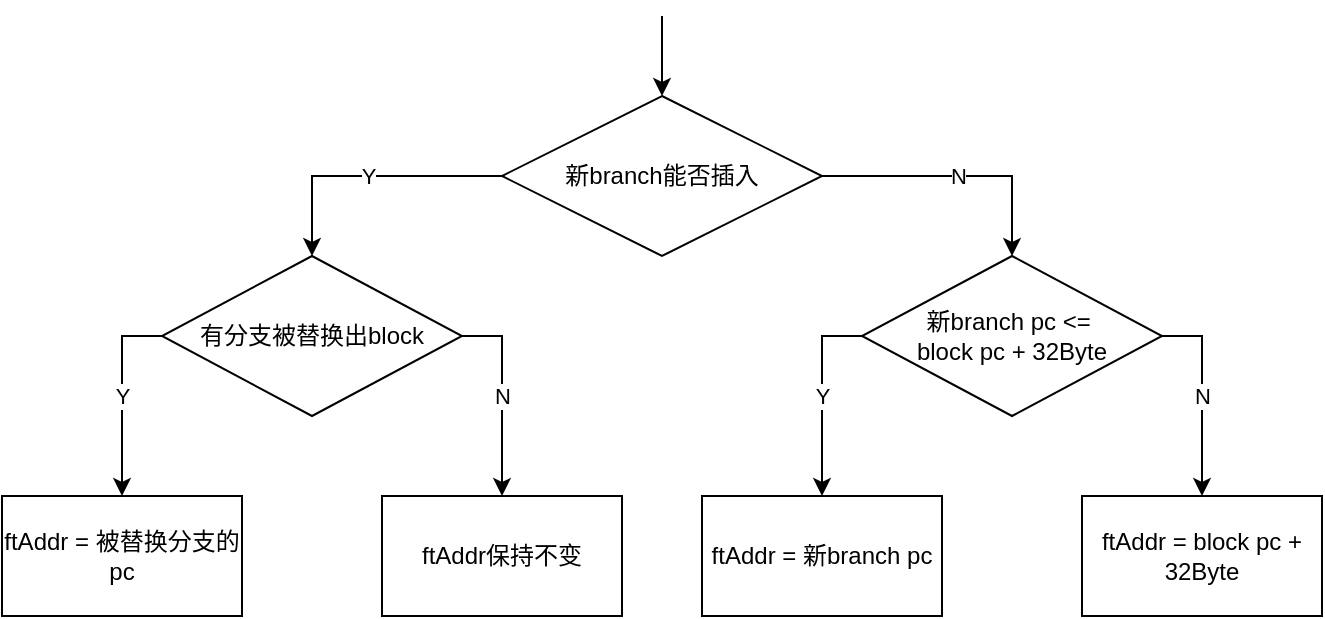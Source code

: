 <mxfile version="13.9.9" type="device"><diagram id="GA_rHhinGVTLYxNUEiyc" name="第 1 页"><mxGraphModel dx="1024" dy="592" grid="1" gridSize="10" guides="1" tooltips="1" connect="1" arrows="1" fold="1" page="1" pageScale="1" pageWidth="1169" pageHeight="827" math="0" shadow="0"><root><mxCell id="0"/><mxCell id="1" parent="0"/><mxCell id="_dJbANCz7AriAXTMyq4w-18" value="N" style="edgeStyle=orthogonalEdgeStyle;rounded=0;orthogonalLoop=1;jettySize=auto;html=1;exitX=1;exitY=0.5;exitDx=0;exitDy=0;entryX=0.5;entryY=0;entryDx=0;entryDy=0;" parent="1" source="_dJbANCz7AriAXTMyq4w-1" target="_dJbANCz7AriAXTMyq4w-3" edge="1"><mxGeometry relative="1" as="geometry"/></mxCell><mxCell id="_dJbANCz7AriAXTMyq4w-19" value="Y" style="edgeStyle=orthogonalEdgeStyle;rounded=0;orthogonalLoop=1;jettySize=auto;html=1;exitX=0;exitY=0.5;exitDx=0;exitDy=0;entryX=0.5;entryY=0;entryDx=0;entryDy=0;" parent="1" source="_dJbANCz7AriAXTMyq4w-1" target="_dJbANCz7AriAXTMyq4w-11" edge="1"><mxGeometry relative="1" as="geometry"/></mxCell><mxCell id="_dJbANCz7AriAXTMyq4w-1" value="新branch能否插入" style="rhombus;whiteSpace=wrap;html=1;" parent="1" vertex="1"><mxGeometry x="320" y="160" width="160" height="80" as="geometry"/></mxCell><mxCell id="_dJbANCz7AriAXTMyq4w-2" value="ftAddr = block pc + 32Byte" style="rounded=0;whiteSpace=wrap;html=1;" parent="1" vertex="1"><mxGeometry x="610" y="360" width="120" height="60" as="geometry"/></mxCell><mxCell id="_dJbANCz7AriAXTMyq4w-8" value="N" style="edgeStyle=orthogonalEdgeStyle;rounded=0;orthogonalLoop=1;jettySize=auto;html=1;exitX=1;exitY=0.5;exitDx=0;exitDy=0;" parent="1" source="_dJbANCz7AriAXTMyq4w-3" target="_dJbANCz7AriAXTMyq4w-2" edge="1"><mxGeometry relative="1" as="geometry"/></mxCell><mxCell id="_dJbANCz7AriAXTMyq4w-9" value="Y" style="edgeStyle=orthogonalEdgeStyle;rounded=0;orthogonalLoop=1;jettySize=auto;html=1;exitX=0;exitY=0.5;exitDx=0;exitDy=0;" parent="1" source="_dJbANCz7AriAXTMyq4w-3" target="_dJbANCz7AriAXTMyq4w-7" edge="1"><mxGeometry relative="1" as="geometry"/></mxCell><mxCell id="_dJbANCz7AriAXTMyq4w-3" value="新branch pc &amp;lt;=&amp;nbsp;&lt;br&gt;block pc + 32Byte" style="rhombus;whiteSpace=wrap;html=1;" parent="1" vertex="1"><mxGeometry x="500" y="240" width="150" height="80" as="geometry"/></mxCell><mxCell id="_dJbANCz7AriAXTMyq4w-7" value="ftAddr = 新branch pc" style="rounded=0;whiteSpace=wrap;html=1;" parent="1" vertex="1"><mxGeometry x="420" y="360" width="120" height="60" as="geometry"/></mxCell><mxCell id="_dJbANCz7AriAXTMyq4w-16" value="Y" style="edgeStyle=orthogonalEdgeStyle;rounded=0;orthogonalLoop=1;jettySize=auto;html=1;exitX=0;exitY=0.5;exitDx=0;exitDy=0;" parent="1" source="_dJbANCz7AriAXTMyq4w-11" target="_dJbANCz7AriAXTMyq4w-13" edge="1"><mxGeometry relative="1" as="geometry"/></mxCell><mxCell id="_dJbANCz7AriAXTMyq4w-17" value="N" style="edgeStyle=orthogonalEdgeStyle;rounded=0;orthogonalLoop=1;jettySize=auto;html=1;exitX=1;exitY=0.5;exitDx=0;exitDy=0;" parent="1" source="_dJbANCz7AriAXTMyq4w-11" target="_dJbANCz7AriAXTMyq4w-14" edge="1"><mxGeometry relative="1" as="geometry"/></mxCell><mxCell id="_dJbANCz7AriAXTMyq4w-11" value="有分支被替换出block" style="rhombus;whiteSpace=wrap;html=1;" parent="1" vertex="1"><mxGeometry x="150" y="240" width="150" height="80" as="geometry"/></mxCell><mxCell id="_dJbANCz7AriAXTMyq4w-13" value="ftAddr = 被替换分支的pc" style="rounded=0;whiteSpace=wrap;html=1;" parent="1" vertex="1"><mxGeometry x="70" y="360" width="120" height="60" as="geometry"/></mxCell><mxCell id="_dJbANCz7AriAXTMyq4w-14" value="ftAddr保持不变" style="rounded=0;whiteSpace=wrap;html=1;" parent="1" vertex="1"><mxGeometry x="260" y="360" width="120" height="60" as="geometry"/></mxCell><mxCell id="_dJbANCz7AriAXTMyq4w-15" value="" style="endArrow=classic;html=1;entryX=0.5;entryY=0;entryDx=0;entryDy=0;" parent="1" target="_dJbANCz7AriAXTMyq4w-1" edge="1"><mxGeometry width="50" height="50" relative="1" as="geometry"><mxPoint x="400" y="120" as="sourcePoint"/><mxPoint x="460" y="90" as="targetPoint"/></mxGeometry></mxCell></root></mxGraphModel></diagram></mxfile>